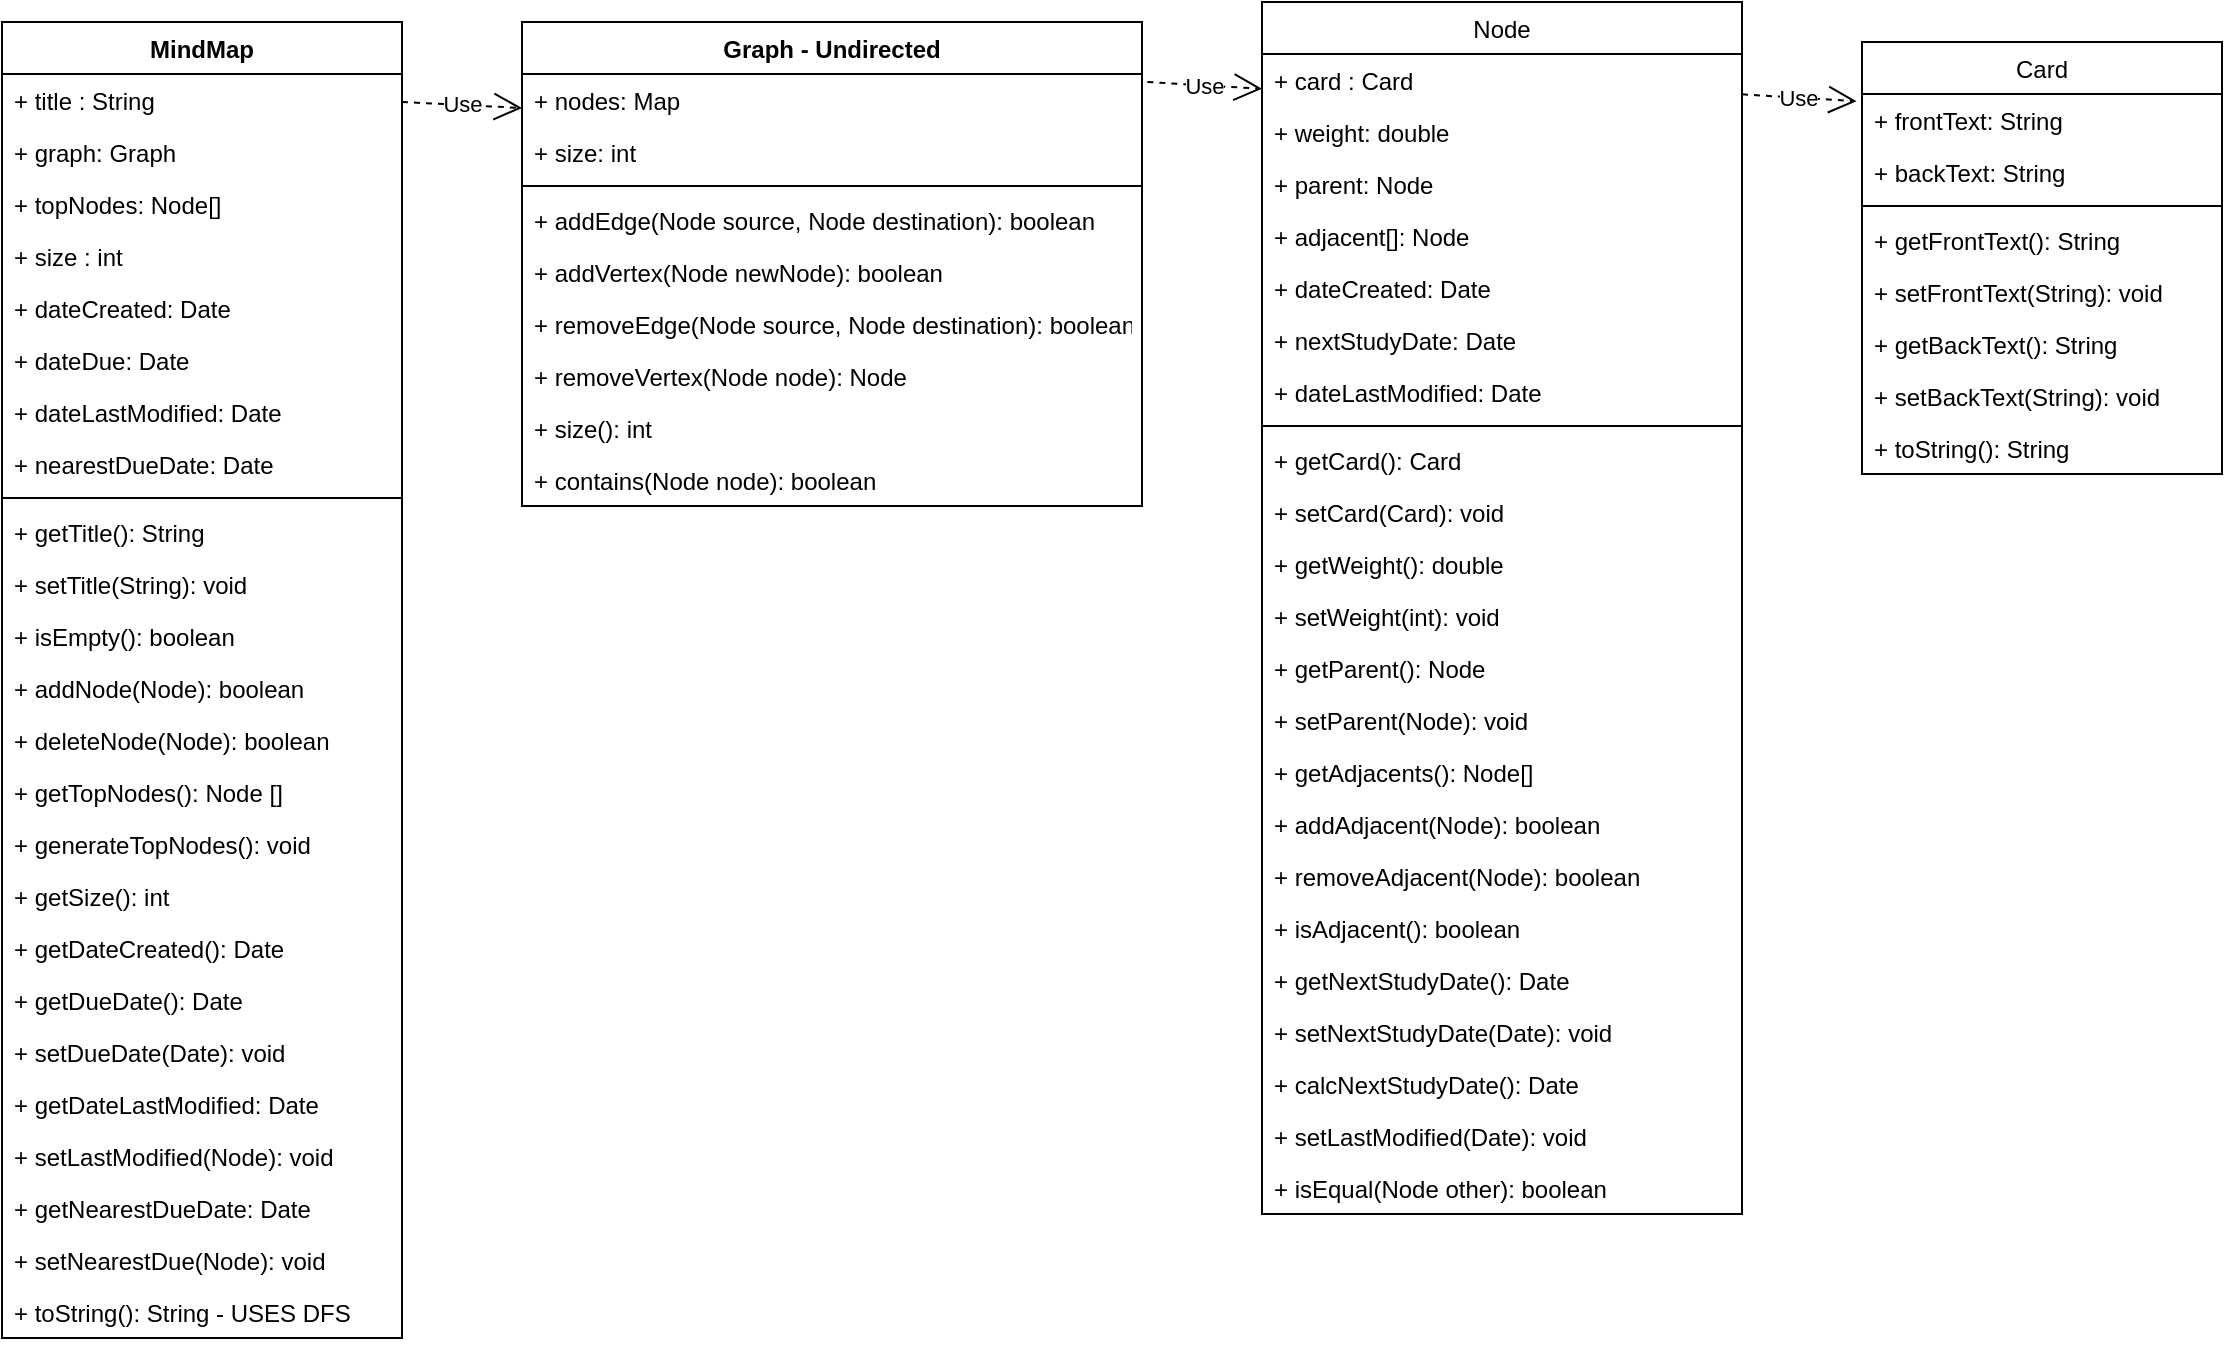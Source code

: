 <mxfile version="17.1.1" type="github">
  <diagram id="C5RBs43oDa-KdzZeNtuy" name="Page-1">
    <mxGraphModel dx="1556" dy="302" grid="1" gridSize="10" guides="1" tooltips="1" connect="1" arrows="1" fold="1" page="1" pageScale="1" pageWidth="827" pageHeight="1169" math="0" shadow="0">
      <root>
        <mxCell id="WIyWlLk6GJQsqaUBKTNV-0" />
        <mxCell id="WIyWlLk6GJQsqaUBKTNV-1" parent="WIyWlLk6GJQsqaUBKTNV-0" />
        <mxCell id="TExczHvJG1kx1RbLbILx-1" value="Card" style="swimlane;fontStyle=0;childLayout=stackLayout;horizontal=1;startSize=26;fillColor=none;horizontalStack=0;resizeParent=1;resizeParentMax=0;resizeLast=0;collapsible=1;marginBottom=0;" parent="WIyWlLk6GJQsqaUBKTNV-1" vertex="1">
          <mxGeometry x="910" y="70" width="180" height="216" as="geometry" />
        </mxCell>
        <mxCell id="TExczHvJG1kx1RbLbILx-2" value="+ frontText: String" style="text;strokeColor=none;fillColor=none;align=left;verticalAlign=top;spacingLeft=4;spacingRight=4;overflow=hidden;rotatable=0;points=[[0,0.5],[1,0.5]];portConstraint=eastwest;" parent="TExczHvJG1kx1RbLbILx-1" vertex="1">
          <mxGeometry y="26" width="180" height="26" as="geometry" />
        </mxCell>
        <mxCell id="TExczHvJG1kx1RbLbILx-3" value="+ backText: String&#xa;" style="text;strokeColor=none;fillColor=none;align=left;verticalAlign=top;spacingLeft=4;spacingRight=4;overflow=hidden;rotatable=0;points=[[0,0.5],[1,0.5]];portConstraint=eastwest;" parent="TExczHvJG1kx1RbLbILx-1" vertex="1">
          <mxGeometry y="52" width="180" height="26" as="geometry" />
        </mxCell>
        <mxCell id="s15PQBegDPSm-mrr0eXF-18" value="" style="line;strokeWidth=1;fillColor=none;align=left;verticalAlign=middle;spacingTop=-1;spacingLeft=3;spacingRight=3;rotatable=0;labelPosition=right;points=[];portConstraint=eastwest;" parent="TExczHvJG1kx1RbLbILx-1" vertex="1">
          <mxGeometry y="78" width="180" height="8" as="geometry" />
        </mxCell>
        <mxCell id="s15PQBegDPSm-mrr0eXF-73" value="+ getFrontText(): String" style="text;strokeColor=none;fillColor=none;align=left;verticalAlign=top;spacingLeft=4;spacingRight=4;overflow=hidden;rotatable=0;points=[[0,0.5],[1,0.5]];portConstraint=eastwest;" parent="TExczHvJG1kx1RbLbILx-1" vertex="1">
          <mxGeometry y="86" width="180" height="26" as="geometry" />
        </mxCell>
        <mxCell id="s15PQBegDPSm-mrr0eXF-72" value="+ setFrontText(String): void" style="text;strokeColor=none;fillColor=none;align=left;verticalAlign=top;spacingLeft=4;spacingRight=4;overflow=hidden;rotatable=0;points=[[0,0.5],[1,0.5]];portConstraint=eastwest;" parent="TExczHvJG1kx1RbLbILx-1" vertex="1">
          <mxGeometry y="112" width="180" height="26" as="geometry" />
        </mxCell>
        <mxCell id="s15PQBegDPSm-mrr0eXF-74" value="+ getBackText(): String" style="text;strokeColor=none;fillColor=none;align=left;verticalAlign=top;spacingLeft=4;spacingRight=4;overflow=hidden;rotatable=0;points=[[0,0.5],[1,0.5]];portConstraint=eastwest;" parent="TExczHvJG1kx1RbLbILx-1" vertex="1">
          <mxGeometry y="138" width="180" height="26" as="geometry" />
        </mxCell>
        <mxCell id="s15PQBegDPSm-mrr0eXF-75" value="+ setBackText(String): void" style="text;strokeColor=none;fillColor=none;align=left;verticalAlign=top;spacingLeft=4;spacingRight=4;overflow=hidden;rotatable=0;points=[[0,0.5],[1,0.5]];portConstraint=eastwest;" parent="TExczHvJG1kx1RbLbILx-1" vertex="1">
          <mxGeometry y="164" width="180" height="26" as="geometry" />
        </mxCell>
        <mxCell id="8m7Zhe_xxwSHYkgtQmUt-1" value="+ toString(): String" style="text;strokeColor=none;fillColor=none;align=left;verticalAlign=top;spacingLeft=4;spacingRight=4;overflow=hidden;rotatable=0;points=[[0,0.5],[1,0.5]];portConstraint=eastwest;" vertex="1" parent="TExczHvJG1kx1RbLbILx-1">
          <mxGeometry y="190" width="180" height="26" as="geometry" />
        </mxCell>
        <mxCell id="TExczHvJG1kx1RbLbILx-9" value="Node" style="swimlane;fontStyle=0;childLayout=stackLayout;horizontal=1;startSize=26;fillColor=none;horizontalStack=0;resizeParent=1;resizeParentMax=0;resizeLast=0;collapsible=1;marginBottom=0;" parent="WIyWlLk6GJQsqaUBKTNV-1" vertex="1">
          <mxGeometry x="610" y="50" width="240" height="606" as="geometry">
            <mxRectangle x="250" y="140" width="60" height="26" as="alternateBounds" />
          </mxGeometry>
        </mxCell>
        <mxCell id="TExczHvJG1kx1RbLbILx-10" value="+ card : Card" style="text;strokeColor=none;fillColor=none;align=left;verticalAlign=top;spacingLeft=4;spacingRight=4;overflow=hidden;rotatable=0;points=[[0,0.5],[1,0.5]];portConstraint=eastwest;" parent="TExczHvJG1kx1RbLbILx-9" vertex="1">
          <mxGeometry y="26" width="240" height="26" as="geometry" />
        </mxCell>
        <mxCell id="s15PQBegDPSm-mrr0eXF-0" value="+ weight: double" style="text;strokeColor=none;fillColor=none;align=left;verticalAlign=top;spacingLeft=4;spacingRight=4;overflow=hidden;rotatable=0;points=[[0,0.5],[1,0.5]];portConstraint=eastwest;" parent="TExczHvJG1kx1RbLbILx-9" vertex="1">
          <mxGeometry y="52" width="240" height="26" as="geometry" />
        </mxCell>
        <mxCell id="s15PQBegDPSm-mrr0eXF-2" value="+ parent: Node" style="text;strokeColor=none;fillColor=none;align=left;verticalAlign=top;spacingLeft=4;spacingRight=4;overflow=hidden;rotatable=0;points=[[0,0.5],[1,0.5]];portConstraint=eastwest;" parent="TExczHvJG1kx1RbLbILx-9" vertex="1">
          <mxGeometry y="78" width="240" height="26" as="geometry" />
        </mxCell>
        <mxCell id="s15PQBegDPSm-mrr0eXF-1" value="+ adjacent[]: Node" style="text;strokeColor=none;fillColor=none;align=left;verticalAlign=top;spacingLeft=4;spacingRight=4;overflow=hidden;rotatable=0;points=[[0,0.5],[1,0.5]];portConstraint=eastwest;" parent="TExczHvJG1kx1RbLbILx-9" vertex="1">
          <mxGeometry y="104" width="240" height="26" as="geometry" />
        </mxCell>
        <mxCell id="TExczHvJG1kx1RbLbILx-11" value="+ dateCreated: Date" style="text;strokeColor=none;fillColor=none;align=left;verticalAlign=top;spacingLeft=4;spacingRight=4;overflow=hidden;rotatable=0;points=[[0,0.5],[1,0.5]];portConstraint=eastwest;" parent="TExczHvJG1kx1RbLbILx-9" vertex="1">
          <mxGeometry y="130" width="240" height="26" as="geometry" />
        </mxCell>
        <mxCell id="s15PQBegDPSm-mrr0eXF-13" value="+ nextStudyDate: Date" style="text;strokeColor=none;fillColor=none;align=left;verticalAlign=top;spacingLeft=4;spacingRight=4;overflow=hidden;rotatable=0;points=[[0,0.5],[1,0.5]];portConstraint=eastwest;" parent="TExczHvJG1kx1RbLbILx-9" vertex="1">
          <mxGeometry y="156" width="240" height="26" as="geometry" />
        </mxCell>
        <mxCell id="TExczHvJG1kx1RbLbILx-13" value="+ dateLastModified: Date" style="text;strokeColor=none;fillColor=none;align=left;verticalAlign=top;spacingLeft=4;spacingRight=4;overflow=hidden;rotatable=0;points=[[0,0.5],[1,0.5]];portConstraint=eastwest;" parent="TExczHvJG1kx1RbLbILx-9" vertex="1">
          <mxGeometry y="182" width="240" height="26" as="geometry" />
        </mxCell>
        <mxCell id="s15PQBegDPSm-mrr0eXF-20" value="" style="line;strokeWidth=1;fillColor=none;align=left;verticalAlign=middle;spacingTop=-1;spacingLeft=3;spacingRight=3;rotatable=0;labelPosition=right;points=[];portConstraint=eastwest;" parent="TExczHvJG1kx1RbLbILx-9" vertex="1">
          <mxGeometry y="208" width="240" height="8" as="geometry" />
        </mxCell>
        <mxCell id="s15PQBegDPSm-mrr0eXF-69" value="+ getCard(): Card" style="text;strokeColor=none;fillColor=none;align=left;verticalAlign=top;spacingLeft=4;spacingRight=4;overflow=hidden;rotatable=0;points=[[0,0.5],[1,0.5]];portConstraint=eastwest;" parent="TExczHvJG1kx1RbLbILx-9" vertex="1">
          <mxGeometry y="216" width="240" height="26" as="geometry" />
        </mxCell>
        <mxCell id="s15PQBegDPSm-mrr0eXF-21" value="+ setCard(Card): void" style="text;strokeColor=none;fillColor=none;align=left;verticalAlign=top;spacingLeft=4;spacingRight=4;overflow=hidden;rotatable=0;points=[[0,0.5],[1,0.5]];portConstraint=eastwest;" parent="TExczHvJG1kx1RbLbILx-9" vertex="1">
          <mxGeometry y="242" width="240" height="26" as="geometry" />
        </mxCell>
        <mxCell id="s15PQBegDPSm-mrr0eXF-24" value="+ getWeight(): double" style="text;strokeColor=none;fillColor=none;align=left;verticalAlign=top;spacingLeft=4;spacingRight=4;overflow=hidden;rotatable=0;points=[[0,0.5],[1,0.5]];portConstraint=eastwest;" parent="TExczHvJG1kx1RbLbILx-9" vertex="1">
          <mxGeometry y="268" width="240" height="26" as="geometry" />
        </mxCell>
        <mxCell id="s15PQBegDPSm-mrr0eXF-23" value="+ setWeight(int): void" style="text;strokeColor=none;fillColor=none;align=left;verticalAlign=top;spacingLeft=4;spacingRight=4;overflow=hidden;rotatable=0;points=[[0,0.5],[1,0.5]];portConstraint=eastwest;" parent="TExczHvJG1kx1RbLbILx-9" vertex="1">
          <mxGeometry y="294" width="240" height="26" as="geometry" />
        </mxCell>
        <mxCell id="s15PQBegDPSm-mrr0eXF-33" value="+ getParent(): Node" style="text;strokeColor=none;fillColor=none;align=left;verticalAlign=top;spacingLeft=4;spacingRight=4;overflow=hidden;rotatable=0;points=[[0,0.5],[1,0.5]];portConstraint=eastwest;" parent="TExczHvJG1kx1RbLbILx-9" vertex="1">
          <mxGeometry y="320" width="240" height="26" as="geometry" />
        </mxCell>
        <mxCell id="s15PQBegDPSm-mrr0eXF-31" value="+ setParent(Node): void" style="text;strokeColor=none;fillColor=none;align=left;verticalAlign=top;spacingLeft=4;spacingRight=4;overflow=hidden;rotatable=0;points=[[0,0.5],[1,0.5]];portConstraint=eastwest;" parent="TExczHvJG1kx1RbLbILx-9" vertex="1">
          <mxGeometry y="346" width="240" height="26" as="geometry" />
        </mxCell>
        <mxCell id="s15PQBegDPSm-mrr0eXF-35" value="+ getAdjacents(): Node[]" style="text;strokeColor=none;fillColor=none;align=left;verticalAlign=top;spacingLeft=4;spacingRight=4;overflow=hidden;rotatable=0;points=[[0,0.5],[1,0.5]];portConstraint=eastwest;" parent="TExczHvJG1kx1RbLbILx-9" vertex="1">
          <mxGeometry y="372" width="240" height="26" as="geometry" />
        </mxCell>
        <mxCell id="s15PQBegDPSm-mrr0eXF-32" value="+ addAdjacent(Node): boolean" style="text;strokeColor=none;fillColor=none;align=left;verticalAlign=top;spacingLeft=4;spacingRight=4;overflow=hidden;rotatable=0;points=[[0,0.5],[1,0.5]];portConstraint=eastwest;" parent="TExczHvJG1kx1RbLbILx-9" vertex="1">
          <mxGeometry y="398" width="240" height="26" as="geometry" />
        </mxCell>
        <mxCell id="s15PQBegDPSm-mrr0eXF-36" value="+ removeAdjacent(Node): boolean" style="text;strokeColor=none;fillColor=none;align=left;verticalAlign=top;spacingLeft=4;spacingRight=4;overflow=hidden;rotatable=0;points=[[0,0.5],[1,0.5]];portConstraint=eastwest;" parent="TExczHvJG1kx1RbLbILx-9" vertex="1">
          <mxGeometry y="424" width="240" height="26" as="geometry" />
        </mxCell>
        <mxCell id="s15PQBegDPSm-mrr0eXF-37" value="+ isAdjacent(): boolean" style="text;strokeColor=none;fillColor=none;align=left;verticalAlign=top;spacingLeft=4;spacingRight=4;overflow=hidden;rotatable=0;points=[[0,0.5],[1,0.5]];portConstraint=eastwest;" parent="TExczHvJG1kx1RbLbILx-9" vertex="1">
          <mxGeometry y="450" width="240" height="26" as="geometry" />
        </mxCell>
        <mxCell id="s15PQBegDPSm-mrr0eXF-70" value="+ getNextStudyDate(): Date" style="text;strokeColor=none;fillColor=none;align=left;verticalAlign=top;spacingLeft=4;spacingRight=4;overflow=hidden;rotatable=0;points=[[0,0.5],[1,0.5]];portConstraint=eastwest;" parent="TExczHvJG1kx1RbLbILx-9" vertex="1">
          <mxGeometry y="476" width="240" height="26" as="geometry" />
        </mxCell>
        <mxCell id="s15PQBegDPSm-mrr0eXF-29" value="+ setNextStudyDate(Date): void" style="text;strokeColor=none;fillColor=none;align=left;verticalAlign=top;spacingLeft=4;spacingRight=4;overflow=hidden;rotatable=0;points=[[0,0.5],[1,0.5]];portConstraint=eastwest;" parent="TExczHvJG1kx1RbLbILx-9" vertex="1">
          <mxGeometry y="502" width="240" height="26" as="geometry" />
        </mxCell>
        <mxCell id="s15PQBegDPSm-mrr0eXF-34" value="+ calcNextStudyDate(): Date" style="text;strokeColor=none;fillColor=none;align=left;verticalAlign=top;spacingLeft=4;spacingRight=4;overflow=hidden;rotatable=0;points=[[0,0.5],[1,0.5]];portConstraint=eastwest;" parent="TExczHvJG1kx1RbLbILx-9" vertex="1">
          <mxGeometry y="528" width="240" height="26" as="geometry" />
        </mxCell>
        <mxCell id="s15PQBegDPSm-mrr0eXF-30" value="+ setLastModified(Date): void" style="text;strokeColor=none;fillColor=none;align=left;verticalAlign=top;spacingLeft=4;spacingRight=4;overflow=hidden;rotatable=0;points=[[0,0.5],[1,0.5]];portConstraint=eastwest;" parent="TExczHvJG1kx1RbLbILx-9" vertex="1">
          <mxGeometry y="554" width="240" height="26" as="geometry" />
        </mxCell>
        <mxCell id="8m7Zhe_xxwSHYkgtQmUt-7" value="+ isEqual(Node other): boolean" style="text;strokeColor=none;fillColor=none;align=left;verticalAlign=top;spacingLeft=4;spacingRight=4;overflow=hidden;rotatable=0;points=[[0,0.5],[1,0.5]];portConstraint=eastwest;" vertex="1" parent="TExczHvJG1kx1RbLbILx-9">
          <mxGeometry y="580" width="240" height="26" as="geometry" />
        </mxCell>
        <mxCell id="_DmvoBGi6M6aIgHatvMl-3" value="Use" style="endArrow=open;endSize=12;dashed=1;html=1;rounded=0;entryX=-0.015;entryY=0.137;entryDx=0;entryDy=0;entryPerimeter=0;" parent="WIyWlLk6GJQsqaUBKTNV-1" source="TExczHvJG1kx1RbLbILx-10" target="TExczHvJG1kx1RbLbILx-1" edge="1">
          <mxGeometry width="160" relative="1" as="geometry">
            <mxPoint x="410" y="107.5" as="sourcePoint" />
            <mxPoint x="570" y="107.5" as="targetPoint" />
          </mxGeometry>
        </mxCell>
        <mxCell id="s15PQBegDPSm-mrr0eXF-3" value="MindMap" style="swimlane;fontStyle=1;align=center;verticalAlign=top;childLayout=stackLayout;horizontal=1;startSize=26;horizontalStack=0;resizeParent=1;resizeParentMax=0;resizeLast=0;collapsible=1;marginBottom=0;" parent="WIyWlLk6GJQsqaUBKTNV-1" vertex="1">
          <mxGeometry x="-20" y="60" width="200" height="658" as="geometry" />
        </mxCell>
        <mxCell id="s15PQBegDPSm-mrr0eXF-65" value="+ title : String" style="text;strokeColor=none;fillColor=none;align=left;verticalAlign=top;spacingLeft=4;spacingRight=4;overflow=hidden;rotatable=0;points=[[0,0.5],[1,0.5]];portConstraint=eastwest;" parent="s15PQBegDPSm-mrr0eXF-3" vertex="1">
          <mxGeometry y="26" width="200" height="26" as="geometry" />
        </mxCell>
        <mxCell id="s15PQBegDPSm-mrr0eXF-4" value="+ graph: Graph" style="text;strokeColor=none;fillColor=none;align=left;verticalAlign=top;spacingLeft=4;spacingRight=4;overflow=hidden;rotatable=0;points=[[0,0.5],[1,0.5]];portConstraint=eastwest;" parent="s15PQBegDPSm-mrr0eXF-3" vertex="1">
          <mxGeometry y="52" width="200" height="26" as="geometry" />
        </mxCell>
        <mxCell id="s15PQBegDPSm-mrr0eXF-38" value="+ topNodes: Node[]" style="text;strokeColor=none;fillColor=none;align=left;verticalAlign=top;spacingLeft=4;spacingRight=4;overflow=hidden;rotatable=0;points=[[0,0.5],[1,0.5]];portConstraint=eastwest;" parent="s15PQBegDPSm-mrr0eXF-3" vertex="1">
          <mxGeometry y="78" width="200" height="26" as="geometry" />
        </mxCell>
        <mxCell id="s15PQBegDPSm-mrr0eXF-27" value="+ size : int" style="text;strokeColor=none;fillColor=none;align=left;verticalAlign=top;spacingLeft=4;spacingRight=4;overflow=hidden;rotatable=0;points=[[0,0.5],[1,0.5]];portConstraint=eastwest;" parent="s15PQBegDPSm-mrr0eXF-3" vertex="1">
          <mxGeometry y="104" width="200" height="26" as="geometry" />
        </mxCell>
        <mxCell id="s15PQBegDPSm-mrr0eXF-10" value="+ dateCreated: Date" style="text;strokeColor=none;fillColor=none;align=left;verticalAlign=top;spacingLeft=4;spacingRight=4;overflow=hidden;rotatable=0;points=[[0,0.5],[1,0.5]];portConstraint=eastwest;" parent="s15PQBegDPSm-mrr0eXF-3" vertex="1">
          <mxGeometry y="130" width="200" height="26" as="geometry" />
        </mxCell>
        <mxCell id="s15PQBegDPSm-mrr0eXF-7" value="+ dateDue: Date" style="text;strokeColor=none;fillColor=none;align=left;verticalAlign=top;spacingLeft=4;spacingRight=4;overflow=hidden;rotatable=0;points=[[0,0.5],[1,0.5]];portConstraint=eastwest;" parent="s15PQBegDPSm-mrr0eXF-3" vertex="1">
          <mxGeometry y="156" width="200" height="26" as="geometry" />
        </mxCell>
        <mxCell id="s15PQBegDPSm-mrr0eXF-14" value="+ dateLastModified: Date" style="text;strokeColor=none;fillColor=none;align=left;verticalAlign=top;spacingLeft=4;spacingRight=4;overflow=hidden;rotatable=0;points=[[0,0.5],[1,0.5]];portConstraint=eastwest;" parent="s15PQBegDPSm-mrr0eXF-3" vertex="1">
          <mxGeometry y="182" width="200" height="26" as="geometry" />
        </mxCell>
        <mxCell id="s15PQBegDPSm-mrr0eXF-11" value="+ nearestDueDate: Date" style="text;strokeColor=none;fillColor=none;align=left;verticalAlign=top;spacingLeft=4;spacingRight=4;overflow=hidden;rotatable=0;points=[[0,0.5],[1,0.5]];portConstraint=eastwest;" parent="s15PQBegDPSm-mrr0eXF-3" vertex="1">
          <mxGeometry y="208" width="200" height="26" as="geometry" />
        </mxCell>
        <mxCell id="s15PQBegDPSm-mrr0eXF-5" value="" style="line;strokeWidth=1;fillColor=none;align=left;verticalAlign=middle;spacingTop=-1;spacingLeft=3;spacingRight=3;rotatable=0;labelPosition=right;points=[];portConstraint=eastwest;" parent="s15PQBegDPSm-mrr0eXF-3" vertex="1">
          <mxGeometry y="234" width="200" height="8" as="geometry" />
        </mxCell>
        <mxCell id="s15PQBegDPSm-mrr0eXF-66" value="+ getTitle(): String" style="text;strokeColor=none;fillColor=none;align=left;verticalAlign=top;spacingLeft=4;spacingRight=4;overflow=hidden;rotatable=0;points=[[0,0.5],[1,0.5]];portConstraint=eastwest;" parent="s15PQBegDPSm-mrr0eXF-3" vertex="1">
          <mxGeometry y="242" width="200" height="26" as="geometry" />
        </mxCell>
        <mxCell id="s15PQBegDPSm-mrr0eXF-67" value="+ setTitle(String): void" style="text;strokeColor=none;fillColor=none;align=left;verticalAlign=top;spacingLeft=4;spacingRight=4;overflow=hidden;rotatable=0;points=[[0,0.5],[1,0.5]];portConstraint=eastwest;" parent="s15PQBegDPSm-mrr0eXF-3" vertex="1">
          <mxGeometry y="268" width="200" height="26" as="geometry" />
        </mxCell>
        <mxCell id="s15PQBegDPSm-mrr0eXF-25" value="+ isEmpty(): boolean" style="text;strokeColor=none;fillColor=none;align=left;verticalAlign=top;spacingLeft=4;spacingRight=4;overflow=hidden;rotatable=0;points=[[0,0.5],[1,0.5]];portConstraint=eastwest;" parent="s15PQBegDPSm-mrr0eXF-3" vertex="1">
          <mxGeometry y="294" width="200" height="26" as="geometry" />
        </mxCell>
        <mxCell id="s15PQBegDPSm-mrr0eXF-6" value="+ addNode(Node): boolean" style="text;strokeColor=none;fillColor=none;align=left;verticalAlign=top;spacingLeft=4;spacingRight=4;overflow=hidden;rotatable=0;points=[[0,0.5],[1,0.5]];portConstraint=eastwest;" parent="s15PQBegDPSm-mrr0eXF-3" vertex="1">
          <mxGeometry y="320" width="200" height="26" as="geometry" />
        </mxCell>
        <mxCell id="s15PQBegDPSm-mrr0eXF-15" value="+ deleteNode(Node): boolean" style="text;strokeColor=none;fillColor=none;align=left;verticalAlign=top;spacingLeft=4;spacingRight=4;overflow=hidden;rotatable=0;points=[[0,0.5],[1,0.5]];portConstraint=eastwest;" parent="s15PQBegDPSm-mrr0eXF-3" vertex="1">
          <mxGeometry y="346" width="200" height="26" as="geometry" />
        </mxCell>
        <mxCell id="s15PQBegDPSm-mrr0eXF-40" value="+ getTopNodes(): Node []" style="text;strokeColor=none;fillColor=none;align=left;verticalAlign=top;spacingLeft=4;spacingRight=4;overflow=hidden;rotatable=0;points=[[0,0.5],[1,0.5]];portConstraint=eastwest;" parent="s15PQBegDPSm-mrr0eXF-3" vertex="1">
          <mxGeometry y="372" width="200" height="26" as="geometry" />
        </mxCell>
        <mxCell id="s15PQBegDPSm-mrr0eXF-39" value="+ generateTopNodes(): void" style="text;strokeColor=none;fillColor=none;align=left;verticalAlign=top;spacingLeft=4;spacingRight=4;overflow=hidden;rotatable=0;points=[[0,0.5],[1,0.5]];portConstraint=eastwest;" parent="s15PQBegDPSm-mrr0eXF-3" vertex="1">
          <mxGeometry y="398" width="200" height="26" as="geometry" />
        </mxCell>
        <mxCell id="s15PQBegDPSm-mrr0eXF-26" value="+ getSize(): int" style="text;strokeColor=none;fillColor=none;align=left;verticalAlign=top;spacingLeft=4;spacingRight=4;overflow=hidden;rotatable=0;points=[[0,0.5],[1,0.5]];portConstraint=eastwest;" parent="s15PQBegDPSm-mrr0eXF-3" vertex="1">
          <mxGeometry y="424" width="200" height="26" as="geometry" />
        </mxCell>
        <mxCell id="s15PQBegDPSm-mrr0eXF-42" value="+ getDateCreated(): Date" style="text;strokeColor=none;fillColor=none;align=left;verticalAlign=top;spacingLeft=4;spacingRight=4;overflow=hidden;rotatable=0;points=[[0,0.5],[1,0.5]];portConstraint=eastwest;" parent="s15PQBegDPSm-mrr0eXF-3" vertex="1">
          <mxGeometry y="450" width="200" height="26" as="geometry" />
        </mxCell>
        <mxCell id="s15PQBegDPSm-mrr0eXF-41" value="+ getDueDate(): Date" style="text;strokeColor=none;fillColor=none;align=left;verticalAlign=top;spacingLeft=4;spacingRight=4;overflow=hidden;rotatable=0;points=[[0,0.5],[1,0.5]];portConstraint=eastwest;" parent="s15PQBegDPSm-mrr0eXF-3" vertex="1">
          <mxGeometry y="476" width="200" height="26" as="geometry" />
        </mxCell>
        <mxCell id="s15PQBegDPSm-mrr0eXF-68" value="+ setDueDate(Date): void" style="text;strokeColor=none;fillColor=none;align=left;verticalAlign=top;spacingLeft=4;spacingRight=4;overflow=hidden;rotatable=0;points=[[0,0.5],[1,0.5]];portConstraint=eastwest;" parent="s15PQBegDPSm-mrr0eXF-3" vertex="1">
          <mxGeometry y="502" width="200" height="26" as="geometry" />
        </mxCell>
        <mxCell id="s15PQBegDPSm-mrr0eXF-43" value="+ getDateLastModified: Date" style="text;strokeColor=none;fillColor=none;align=left;verticalAlign=top;spacingLeft=4;spacingRight=4;overflow=hidden;rotatable=0;points=[[0,0.5],[1,0.5]];portConstraint=eastwest;" parent="s15PQBegDPSm-mrr0eXF-3" vertex="1">
          <mxGeometry y="528" width="200" height="26" as="geometry" />
        </mxCell>
        <mxCell id="s15PQBegDPSm-mrr0eXF-17" value="+ setLastModified(Node): void" style="text;strokeColor=none;fillColor=none;align=left;verticalAlign=top;spacingLeft=4;spacingRight=4;overflow=hidden;rotatable=0;points=[[0,0.5],[1,0.5]];portConstraint=eastwest;" parent="s15PQBegDPSm-mrr0eXF-3" vertex="1">
          <mxGeometry y="554" width="200" height="26" as="geometry" />
        </mxCell>
        <mxCell id="s15PQBegDPSm-mrr0eXF-64" value="+ getNearestDueDate: Date" style="text;strokeColor=none;fillColor=none;align=left;verticalAlign=top;spacingLeft=4;spacingRight=4;overflow=hidden;rotatable=0;points=[[0,0.5],[1,0.5]];portConstraint=eastwest;" parent="s15PQBegDPSm-mrr0eXF-3" vertex="1">
          <mxGeometry y="580" width="200" height="26" as="geometry" />
        </mxCell>
        <mxCell id="s15PQBegDPSm-mrr0eXF-16" value="+ setNearestDue(Node): void" style="text;strokeColor=none;fillColor=none;align=left;verticalAlign=top;spacingLeft=4;spacingRight=4;overflow=hidden;rotatable=0;points=[[0,0.5],[1,0.5]];portConstraint=eastwest;" parent="s15PQBegDPSm-mrr0eXF-3" vertex="1">
          <mxGeometry y="606" width="200" height="26" as="geometry" />
        </mxCell>
        <mxCell id="8m7Zhe_xxwSHYkgtQmUt-12" value="+ toString(): String - USES DFS" style="text;strokeColor=none;fillColor=none;align=left;verticalAlign=top;spacingLeft=4;spacingRight=4;overflow=hidden;rotatable=0;points=[[0,0.5],[1,0.5]];portConstraint=eastwest;" vertex="1" parent="s15PQBegDPSm-mrr0eXF-3">
          <mxGeometry y="632" width="200" height="26" as="geometry" />
        </mxCell>
        <mxCell id="8m7Zhe_xxwSHYkgtQmUt-2" value="Graph - Undirected" style="swimlane;fontStyle=1;align=center;verticalAlign=top;childLayout=stackLayout;horizontal=1;startSize=26;horizontalStack=0;resizeParent=1;resizeParentMax=0;resizeLast=0;collapsible=1;marginBottom=0;" vertex="1" parent="WIyWlLk6GJQsqaUBKTNV-1">
          <mxGeometry x="240" y="60" width="310" height="242" as="geometry" />
        </mxCell>
        <mxCell id="8m7Zhe_xxwSHYkgtQmUt-3" value="+ nodes: Map" style="text;strokeColor=none;fillColor=none;align=left;verticalAlign=top;spacingLeft=4;spacingRight=4;overflow=hidden;rotatable=0;points=[[0,0.5],[1,0.5]];portConstraint=eastwest;" vertex="1" parent="8m7Zhe_xxwSHYkgtQmUt-2">
          <mxGeometry y="26" width="310" height="26" as="geometry" />
        </mxCell>
        <mxCell id="8m7Zhe_xxwSHYkgtQmUt-13" value="+ size: int" style="text;strokeColor=none;fillColor=none;align=left;verticalAlign=top;spacingLeft=4;spacingRight=4;overflow=hidden;rotatable=0;points=[[0,0.5],[1,0.5]];portConstraint=eastwest;" vertex="1" parent="8m7Zhe_xxwSHYkgtQmUt-2">
          <mxGeometry y="52" width="310" height="26" as="geometry" />
        </mxCell>
        <mxCell id="8m7Zhe_xxwSHYkgtQmUt-4" value="" style="line;strokeWidth=1;fillColor=none;align=left;verticalAlign=middle;spacingTop=-1;spacingLeft=3;spacingRight=3;rotatable=0;labelPosition=right;points=[];portConstraint=eastwest;" vertex="1" parent="8m7Zhe_xxwSHYkgtQmUt-2">
          <mxGeometry y="78" width="310" height="8" as="geometry" />
        </mxCell>
        <mxCell id="8m7Zhe_xxwSHYkgtQmUt-5" value="+ addEdge(Node source, Node destination): boolean" style="text;strokeColor=none;fillColor=none;align=left;verticalAlign=top;spacingLeft=4;spacingRight=4;overflow=hidden;rotatable=0;points=[[0,0.5],[1,0.5]];portConstraint=eastwest;" vertex="1" parent="8m7Zhe_xxwSHYkgtQmUt-2">
          <mxGeometry y="86" width="310" height="26" as="geometry" />
        </mxCell>
        <mxCell id="8m7Zhe_xxwSHYkgtQmUt-6" value="+ addVertex(Node newNode): boolean" style="text;strokeColor=none;fillColor=none;align=left;verticalAlign=top;spacingLeft=4;spacingRight=4;overflow=hidden;rotatable=0;points=[[0,0.5],[1,0.5]];portConstraint=eastwest;" vertex="1" parent="8m7Zhe_xxwSHYkgtQmUt-2">
          <mxGeometry y="112" width="310" height="26" as="geometry" />
        </mxCell>
        <mxCell id="8m7Zhe_xxwSHYkgtQmUt-9" value="+ removeEdge(Node source, Node destination): boolean" style="text;strokeColor=none;fillColor=none;align=left;verticalAlign=top;spacingLeft=4;spacingRight=4;overflow=hidden;rotatable=0;points=[[0,0.5],[1,0.5]];portConstraint=eastwest;" vertex="1" parent="8m7Zhe_xxwSHYkgtQmUt-2">
          <mxGeometry y="138" width="310" height="26" as="geometry" />
        </mxCell>
        <mxCell id="8m7Zhe_xxwSHYkgtQmUt-8" value="+ removeVertex(Node node): Node" style="text;strokeColor=none;fillColor=none;align=left;verticalAlign=top;spacingLeft=4;spacingRight=4;overflow=hidden;rotatable=0;points=[[0,0.5],[1,0.5]];portConstraint=eastwest;" vertex="1" parent="8m7Zhe_xxwSHYkgtQmUt-2">
          <mxGeometry y="164" width="310" height="26" as="geometry" />
        </mxCell>
        <mxCell id="8m7Zhe_xxwSHYkgtQmUt-14" value="+ size(): int" style="text;strokeColor=none;fillColor=none;align=left;verticalAlign=top;spacingLeft=4;spacingRight=4;overflow=hidden;rotatable=0;points=[[0,0.5],[1,0.5]];portConstraint=eastwest;" vertex="1" parent="8m7Zhe_xxwSHYkgtQmUt-2">
          <mxGeometry y="190" width="310" height="26" as="geometry" />
        </mxCell>
        <mxCell id="8m7Zhe_xxwSHYkgtQmUt-15" value="+ contains(Node node): boolean" style="text;strokeColor=none;fillColor=none;align=left;verticalAlign=top;spacingLeft=4;spacingRight=4;overflow=hidden;rotatable=0;points=[[0,0.5],[1,0.5]];portConstraint=eastwest;" vertex="1" parent="8m7Zhe_xxwSHYkgtQmUt-2">
          <mxGeometry y="216" width="310" height="26" as="geometry" />
        </mxCell>
        <mxCell id="8m7Zhe_xxwSHYkgtQmUt-16" value="Use" style="endArrow=open;endSize=12;dashed=1;html=1;rounded=0;entryX=-0.015;entryY=0.137;entryDx=0;entryDy=0;entryPerimeter=0;" edge="1" parent="WIyWlLk6GJQsqaUBKTNV-1">
          <mxGeometry width="160" relative="1" as="geometry">
            <mxPoint x="552.7" y="89.999" as="sourcePoint" />
            <mxPoint x="610" y="93.422" as="targetPoint" />
          </mxGeometry>
        </mxCell>
        <mxCell id="8m7Zhe_xxwSHYkgtQmUt-17" value="Use" style="endArrow=open;endSize=12;dashed=1;html=1;rounded=0;" edge="1" parent="WIyWlLk6GJQsqaUBKTNV-1">
          <mxGeometry width="160" relative="1" as="geometry">
            <mxPoint x="180" y="99.999" as="sourcePoint" />
            <mxPoint x="240" y="103" as="targetPoint" />
          </mxGeometry>
        </mxCell>
      </root>
    </mxGraphModel>
  </diagram>
</mxfile>
